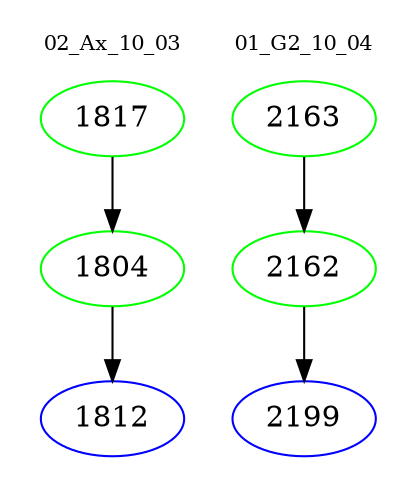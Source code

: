 digraph{
subgraph cluster_0 {
color = white
label = "02_Ax_10_03";
fontsize=10;
T0_1817 [label="1817", color="green"]
T0_1817 -> T0_1804 [color="black"]
T0_1804 [label="1804", color="green"]
T0_1804 -> T0_1812 [color="black"]
T0_1812 [label="1812", color="blue"]
}
subgraph cluster_1 {
color = white
label = "01_G2_10_04";
fontsize=10;
T1_2163 [label="2163", color="green"]
T1_2163 -> T1_2162 [color="black"]
T1_2162 [label="2162", color="green"]
T1_2162 -> T1_2199 [color="black"]
T1_2199 [label="2199", color="blue"]
}
}
